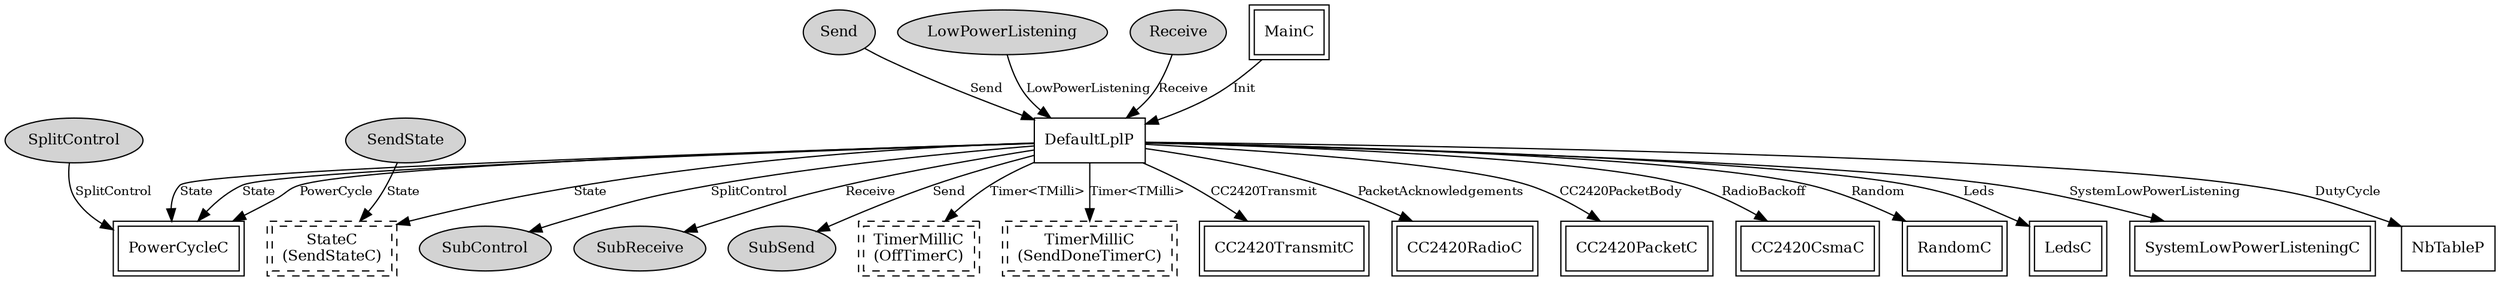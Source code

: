 digraph "......tos.chips.cc2420.lpl.DefaultLplC" {
  n0x41172e98 [shape=ellipse, style=filled, label="SplitControl", fontsize=12];
  "PowerCycleC" [fontsize=12, shape=box,peripheries=2, URL="../chtml/......tos.chips.cc2420.lpl.PowerCycleC.html"];
  n0x41172420 [shape=ellipse, style=filled, label="Send", fontsize=12];
  "DefaultLplP" [fontsize=12, shape=box, URL="../chtml/......tos.chips.cc2420.lpl.DefaultLplP.html"];
  n0x41175de0 [shape=ellipse, style=filled, label="LowPowerListening", fontsize=12];
  "DefaultLplP" [fontsize=12, shape=box, URL="../chtml/......tos.chips.cc2420.lpl.DefaultLplP.html"];
  n0x41171558 [shape=ellipse, style=filled, label="SendState", fontsize=12];
  "DefaultLplC.SendStateC" [fontsize=12, shape=box,peripheries=2, style=dashed, label="StateC\n(SendStateC)", URL="../chtml/tos.system.StateC.html"];
  n0x41172b00 [shape=ellipse, style=filled, label="Receive", fontsize=12];
  "DefaultLplP" [fontsize=12, shape=box, URL="../chtml/......tos.chips.cc2420.lpl.DefaultLplP.html"];
  "DefaultLplP" [fontsize=12, shape=box, URL="../chtml/......tos.chips.cc2420.lpl.DefaultLplP.html"];
  n0x411709c0 [shape=ellipse, style=filled, label="SubControl", fontsize=12];
  "DefaultLplP" [fontsize=12, shape=box, URL="../chtml/......tos.chips.cc2420.lpl.DefaultLplP.html"];
  n0x411705a0 [shape=ellipse, style=filled, label="SubReceive", fontsize=12];
  "DefaultLplP" [fontsize=12, shape=box, URL="../chtml/......tos.chips.cc2420.lpl.DefaultLplP.html"];
  n0x41171da8 [shape=ellipse, style=filled, label="SubSend", fontsize=12];
  "MainC" [fontsize=12, shape=box,peripheries=2, URL="../chtml/tos.system.MainC.html"];
  "DefaultLplP" [fontsize=12, shape=box, URL="../chtml/......tos.chips.cc2420.lpl.DefaultLplP.html"];
  "DefaultLplP" [fontsize=12, shape=box, URL="../chtml/......tos.chips.cc2420.lpl.DefaultLplP.html"];
  "PowerCycleC" [fontsize=12, shape=box,peripheries=2, URL="../chtml/......tos.chips.cc2420.lpl.PowerCycleC.html"];
  "DefaultLplP" [fontsize=12, shape=box, URL="../chtml/......tos.chips.cc2420.lpl.DefaultLplP.html"];
  "PowerCycleC" [fontsize=12, shape=box,peripheries=2, URL="../chtml/......tos.chips.cc2420.lpl.PowerCycleC.html"];
  "DefaultLplP" [fontsize=12, shape=box, URL="../chtml/......tos.chips.cc2420.lpl.DefaultLplP.html"];
  "DefaultLplP" [fontsize=12, shape=box, URL="../chtml/......tos.chips.cc2420.lpl.DefaultLplP.html"];
  "DefaultLplC.OffTimerC" [fontsize=12, shape=box,peripheries=2, style=dashed, label="TimerMilliC\n(OffTimerC)", URL="../chtml/tos.system.TimerMilliC.html"];
  "DefaultLplP" [fontsize=12, shape=box, URL="../chtml/......tos.chips.cc2420.lpl.DefaultLplP.html"];
  "DefaultLplC.SendDoneTimerC" [fontsize=12, shape=box,peripheries=2, style=dashed, label="TimerMilliC\n(SendDoneTimerC)", URL="../chtml/tos.system.TimerMilliC.html"];
  "DefaultLplP" [fontsize=12, shape=box, URL="../chtml/......tos.chips.cc2420.lpl.DefaultLplP.html"];
  "PowerCycleC" [fontsize=12, shape=box,peripheries=2, URL="../chtml/......tos.chips.cc2420.lpl.PowerCycleC.html"];
  "DefaultLplP" [fontsize=12, shape=box, URL="../chtml/......tos.chips.cc2420.lpl.DefaultLplP.html"];
  "CC2420TransmitC" [fontsize=12, shape=box,peripheries=2, URL="../chtml/tos.chips.cc2420.transmit.CC2420TransmitC.html"];
  "DefaultLplP" [fontsize=12, shape=box, URL="../chtml/......tos.chips.cc2420.lpl.DefaultLplP.html"];
  "CC2420RadioC" [fontsize=12, shape=box,peripheries=2, URL="../chtml/tos.chips.cc2420.CC2420RadioC.html"];
  "DefaultLplP" [fontsize=12, shape=box, URL="../chtml/......tos.chips.cc2420.lpl.DefaultLplP.html"];
  "CC2420PacketC" [fontsize=12, shape=box,peripheries=2, URL="../chtml/tos.chips.cc2420.packet.CC2420PacketC.html"];
  "DefaultLplP" [fontsize=12, shape=box, URL="../chtml/......tos.chips.cc2420.lpl.DefaultLplP.html"];
  "CC2420CsmaC" [fontsize=12, shape=box,peripheries=2, URL="../chtml/tos.chips.cc2420.csma.CC2420CsmaC.html"];
  "DefaultLplP" [fontsize=12, shape=box, URL="../chtml/......tos.chips.cc2420.lpl.DefaultLplP.html"];
  "RandomC" [fontsize=12, shape=box,peripheries=2, URL="../chtml/tos.system.RandomC.html"];
  "DefaultLplP" [fontsize=12, shape=box, URL="../chtml/......tos.chips.cc2420.lpl.DefaultLplP.html"];
  "LedsC" [fontsize=12, shape=box,peripheries=2, URL="../chtml/tos.system.LedsC.html"];
  "DefaultLplP" [fontsize=12, shape=box, URL="../chtml/......tos.chips.cc2420.lpl.DefaultLplP.html"];
  "SystemLowPowerListeningC" [fontsize=12, shape=box,peripheries=2, URL="../chtml/tos.system.SystemLowPowerListeningC.html"];
  "DefaultLplP" [fontsize=12, shape=box, URL="../chtml/......tos.chips.cc2420.lpl.DefaultLplP.html"];
  "NbTableP" [fontsize=12, shape=box, URL="../chtml/......tos.chips.cc2420.opp.NbTableP.html"];
  "n0x41172e98" -> "PowerCycleC" [label="SplitControl", URL="../ihtml/tos.interfaces.SplitControl.html", fontsize=10];
  "n0x41172420" -> "DefaultLplP" [label="Send", URL="../ihtml/tos.interfaces.Send.html", fontsize=10];
  "n0x41175de0" -> "DefaultLplP" [label="LowPowerListening", URL="../ihtml/tos.interfaces.LowPowerListening.html", fontsize=10];
  "n0x41171558" -> "DefaultLplC.SendStateC" [label="State", URL="../ihtml/tos.interfaces.State.html", fontsize=10];
  "n0x41172b00" -> "DefaultLplP" [label="Receive", URL="../ihtml/tos.interfaces.Receive.html", fontsize=10];
  "DefaultLplP" -> "n0x411709c0" [label="SplitControl", URL="../ihtml/tos.interfaces.SplitControl.html", fontsize=10];
  "DefaultLplP" -> "n0x411705a0" [label="Receive", URL="../ihtml/tos.interfaces.Receive.html", fontsize=10];
  "DefaultLplP" -> "n0x41171da8" [label="Send", URL="../ihtml/tos.interfaces.Send.html", fontsize=10];
  "MainC" -> "DefaultLplP" [label="Init", URL="../ihtml/tos.interfaces.Init.html", fontsize=10];
  "DefaultLplP" -> "PowerCycleC" [label="State", URL="../ihtml/tos.interfaces.State.html", fontsize=10];
  "DefaultLplP" -> "PowerCycleC" [label="State", URL="../ihtml/tos.interfaces.State.html", fontsize=10];
  "DefaultLplP" -> "DefaultLplC.SendStateC" [label="State", URL="../ihtml/tos.interfaces.State.html", fontsize=10];
  "DefaultLplP" -> "DefaultLplC.OffTimerC" [label="Timer<TMilli>", URL="../ihtml/tos.lib.timer.Timer.html", fontsize=10];
  "DefaultLplP" -> "DefaultLplC.SendDoneTimerC" [label="Timer<TMilli>", URL="../ihtml/tos.lib.timer.Timer.html", fontsize=10];
  "DefaultLplP" -> "PowerCycleC" [label="PowerCycle", URL="../ihtml/tos.chips.cc2420.interfaces.PowerCycle.html", fontsize=10];
  "DefaultLplP" -> "CC2420TransmitC" [label="CC2420Transmit", URL="../ihtml/tos.chips.cc2420.interfaces.CC2420Transmit.html", fontsize=10];
  "DefaultLplP" -> "CC2420RadioC" [label="PacketAcknowledgements", URL="../ihtml/tos.interfaces.PacketAcknowledgements.html", fontsize=10];
  "DefaultLplP" -> "CC2420PacketC" [label="CC2420PacketBody", URL="../ihtml/tos.chips.cc2420.interfaces.CC2420PacketBody.html", fontsize=10];
  "DefaultLplP" -> "CC2420CsmaC" [label="RadioBackoff", URL="../ihtml/tos.chips.cc2420.interfaces.RadioBackoff.html", fontsize=10];
  "DefaultLplP" -> "RandomC" [label="Random", URL="../ihtml/tos.interfaces.Random.html", fontsize=10];
  "DefaultLplP" -> "LedsC" [label="Leds", URL="../ihtml/tos.interfaces.Leds.html", fontsize=10];
  "DefaultLplP" -> "SystemLowPowerListeningC" [label="SystemLowPowerListening", URL="../ihtml/tos.interfaces.SystemLowPowerListening.html", fontsize=10];
  "DefaultLplP" -> "NbTableP" [label="DutyCycle", URL="../ihtml/......tos.chips.cc2420.interfaces.DutyCycle.html", fontsize=10];
}
